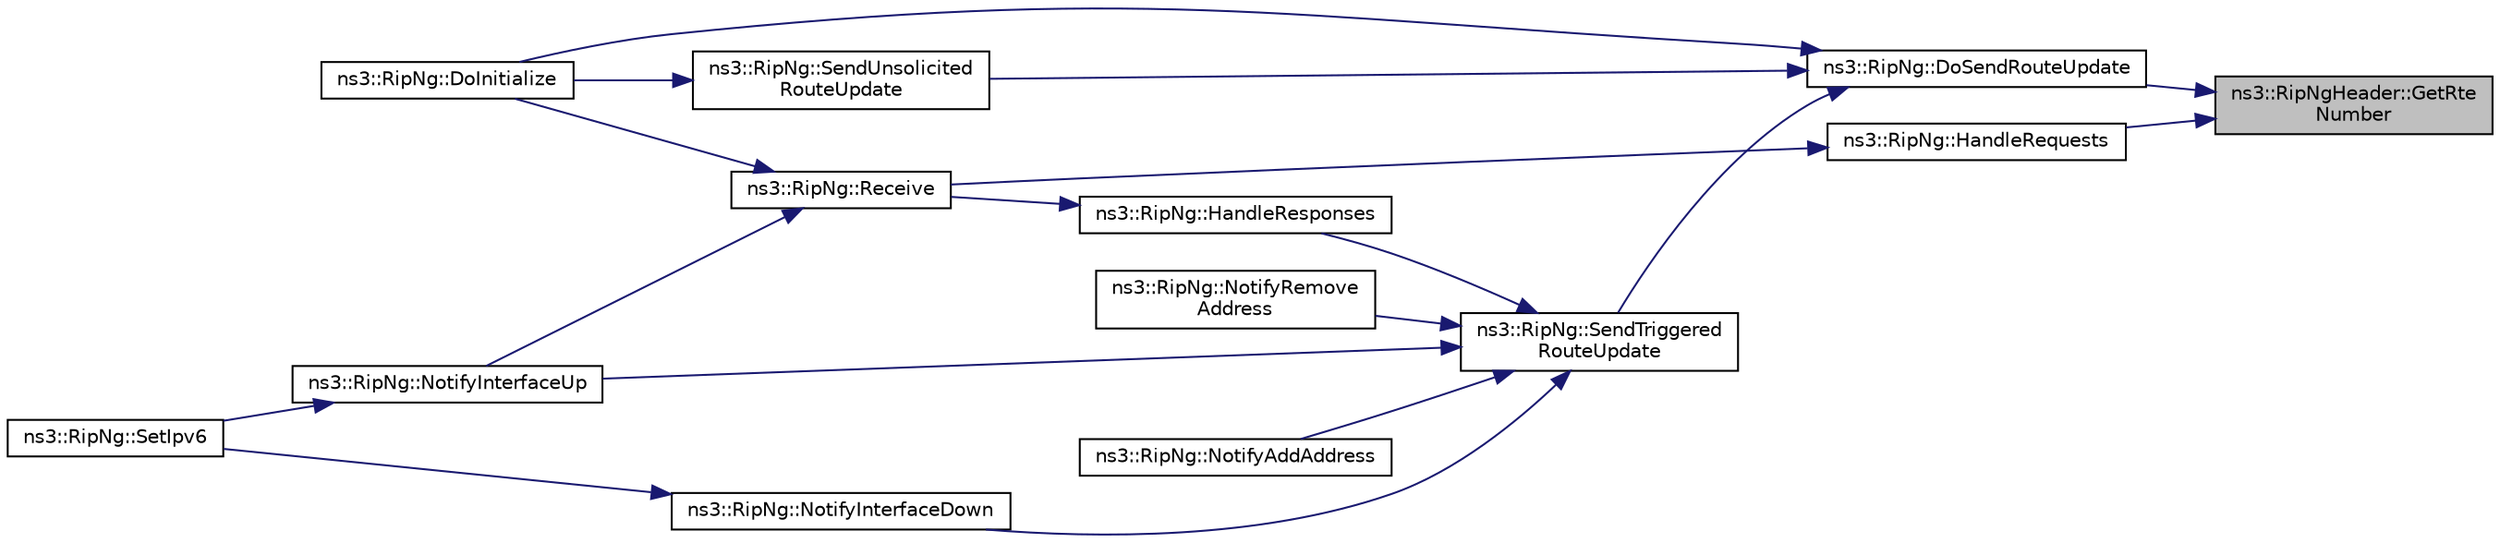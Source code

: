 digraph "ns3::RipNgHeader::GetRteNumber"
{
 // LATEX_PDF_SIZE
  edge [fontname="Helvetica",fontsize="10",labelfontname="Helvetica",labelfontsize="10"];
  node [fontname="Helvetica",fontsize="10",shape=record];
  rankdir="RL";
  Node1 [label="ns3::RipNgHeader::GetRte\lNumber",height=0.2,width=0.4,color="black", fillcolor="grey75", style="filled", fontcolor="black",tooltip="Get the number of RTE included in the message."];
  Node1 -> Node2 [dir="back",color="midnightblue",fontsize="10",style="solid",fontname="Helvetica"];
  Node2 [label="ns3::RipNg::DoSendRouteUpdate",height=0.2,width=0.4,color="black", fillcolor="white", style="filled",URL="$classns3_1_1_rip_ng.html#a110005349bf811e1b0f6af182298be15",tooltip="Send Routing Updates on all interfaces."];
  Node2 -> Node3 [dir="back",color="midnightblue",fontsize="10",style="solid",fontname="Helvetica"];
  Node3 [label="ns3::RipNg::DoInitialize",height=0.2,width=0.4,color="black", fillcolor="white", style="filled",URL="$classns3_1_1_rip_ng.html#a81a7056d4a1d1afc266181406f5dbf64",tooltip="Start protocol operation."];
  Node2 -> Node4 [dir="back",color="midnightblue",fontsize="10",style="solid",fontname="Helvetica"];
  Node4 [label="ns3::RipNg::SendTriggered\lRouteUpdate",height=0.2,width=0.4,color="black", fillcolor="white", style="filled",URL="$classns3_1_1_rip_ng.html#ad7a8e445116b3dd8cdd1d50366787c66",tooltip="Send Triggered Routing Updates on all interfaces."];
  Node4 -> Node5 [dir="back",color="midnightblue",fontsize="10",style="solid",fontname="Helvetica"];
  Node5 [label="ns3::RipNg::HandleResponses",height=0.2,width=0.4,color="black", fillcolor="white", style="filled",URL="$classns3_1_1_rip_ng.html#ade057ef030dc8cd6479949e35315ed7b",tooltip="Handle RIPng responses."];
  Node5 -> Node6 [dir="back",color="midnightblue",fontsize="10",style="solid",fontname="Helvetica"];
  Node6 [label="ns3::RipNg::Receive",height=0.2,width=0.4,color="black", fillcolor="white", style="filled",URL="$classns3_1_1_rip_ng.html#ae8891520b5ae87abed2e2a15d50ba4d8",tooltip="Receive RIPng packets."];
  Node6 -> Node3 [dir="back",color="midnightblue",fontsize="10",style="solid",fontname="Helvetica"];
  Node6 -> Node7 [dir="back",color="midnightblue",fontsize="10",style="solid",fontname="Helvetica"];
  Node7 [label="ns3::RipNg::NotifyInterfaceUp",height=0.2,width=0.4,color="black", fillcolor="white", style="filled",URL="$classns3_1_1_rip_ng.html#a588e191ae91316e498a8e5c84a9c77fb",tooltip="Notify when specified interface goes UP."];
  Node7 -> Node8 [dir="back",color="midnightblue",fontsize="10",style="solid",fontname="Helvetica"];
  Node8 [label="ns3::RipNg::SetIpv6",height=0.2,width=0.4,color="black", fillcolor="white", style="filled",URL="$classns3_1_1_rip_ng.html#acd8e0a2b2453a28ecd4154729e45d324",tooltip="Typically, invoked directly or indirectly from ns3::Ipv6::SetRoutingProtocol."];
  Node4 -> Node9 [dir="back",color="midnightblue",fontsize="10",style="solid",fontname="Helvetica"];
  Node9 [label="ns3::RipNg::NotifyAddAddress",height=0.2,width=0.4,color="black", fillcolor="white", style="filled",URL="$classns3_1_1_rip_ng.html#a9d6ffbffc76b029e5dfc9f394549d670",tooltip="Notify when specified interface add an address."];
  Node4 -> Node10 [dir="back",color="midnightblue",fontsize="10",style="solid",fontname="Helvetica"];
  Node10 [label="ns3::RipNg::NotifyInterfaceDown",height=0.2,width=0.4,color="black", fillcolor="white", style="filled",URL="$classns3_1_1_rip_ng.html#a2031124814e8d817d0a40dddb7327a1b",tooltip="Notify when specified interface goes DOWN."];
  Node10 -> Node8 [dir="back",color="midnightblue",fontsize="10",style="solid",fontname="Helvetica"];
  Node4 -> Node7 [dir="back",color="midnightblue",fontsize="10",style="solid",fontname="Helvetica"];
  Node4 -> Node11 [dir="back",color="midnightblue",fontsize="10",style="solid",fontname="Helvetica"];
  Node11 [label="ns3::RipNg::NotifyRemove\lAddress",height=0.2,width=0.4,color="black", fillcolor="white", style="filled",URL="$classns3_1_1_rip_ng.html#a0658ff312aa09265ddc9ad8718789f0a",tooltip="Notify when specified interface add an address."];
  Node2 -> Node12 [dir="back",color="midnightblue",fontsize="10",style="solid",fontname="Helvetica"];
  Node12 [label="ns3::RipNg::SendUnsolicited\lRouteUpdate",height=0.2,width=0.4,color="black", fillcolor="white", style="filled",URL="$classns3_1_1_rip_ng.html#af4dc944e60808380f6c5af16bf867fdc",tooltip="Send Unsolicited Routing Updates on all interfaces."];
  Node12 -> Node3 [dir="back",color="midnightblue",fontsize="10",style="solid",fontname="Helvetica"];
  Node1 -> Node13 [dir="back",color="midnightblue",fontsize="10",style="solid",fontname="Helvetica"];
  Node13 [label="ns3::RipNg::HandleRequests",height=0.2,width=0.4,color="black", fillcolor="white", style="filled",URL="$classns3_1_1_rip_ng.html#adb06ee7b823c0d7ae5b45b637c1ffd19",tooltip="Handle RIPng requests."];
  Node13 -> Node6 [dir="back",color="midnightblue",fontsize="10",style="solid",fontname="Helvetica"];
}
